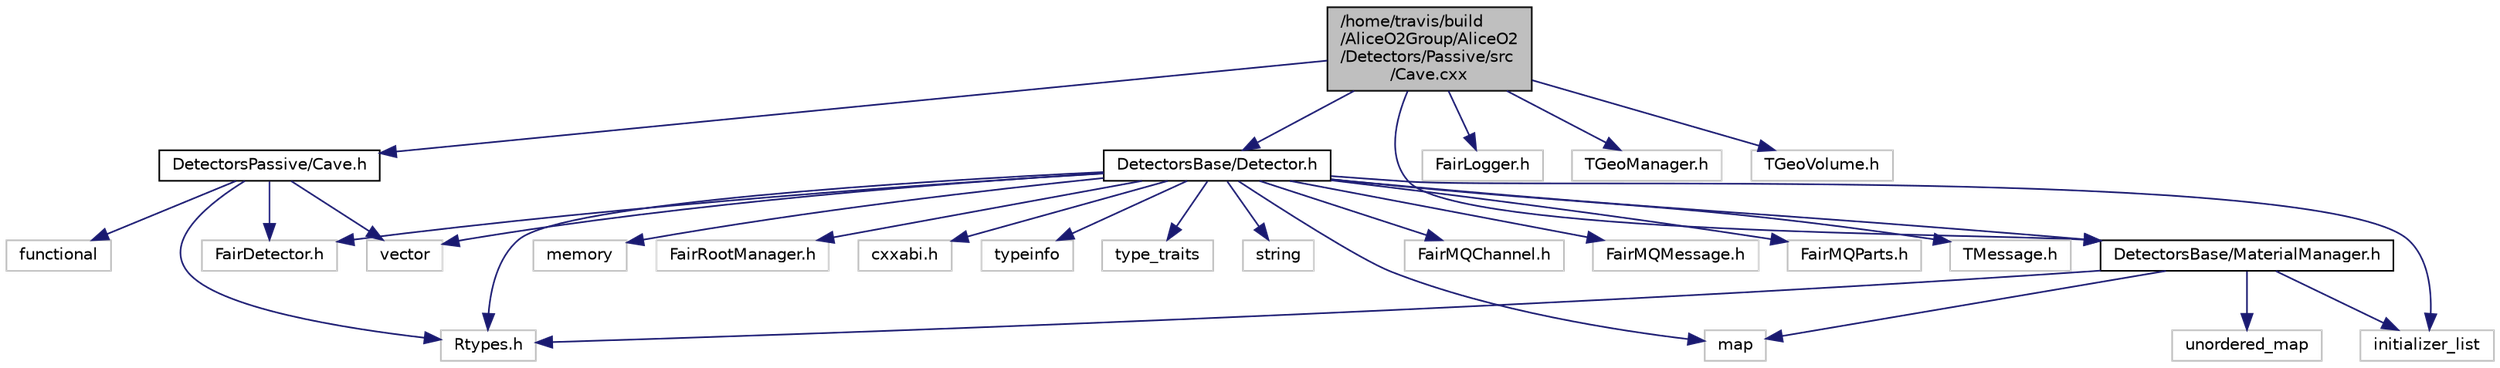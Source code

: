digraph "/home/travis/build/AliceO2Group/AliceO2/Detectors/Passive/src/Cave.cxx"
{
 // INTERACTIVE_SVG=YES
  bgcolor="transparent";
  edge [fontname="Helvetica",fontsize="10",labelfontname="Helvetica",labelfontsize="10"];
  node [fontname="Helvetica",fontsize="10",shape=record];
  Node1 [label="/home/travis/build\l/AliceO2Group/AliceO2\l/Detectors/Passive/src\l/Cave.cxx",height=0.2,width=0.4,color="black", fillcolor="grey75", style="filled" fontcolor="black"];
  Node1 -> Node2 [color="midnightblue",fontsize="10",style="solid",fontname="Helvetica"];
  Node2 [label="DetectorsBase/MaterialManager.h",height=0.2,width=0.4,color="black",URL="$d0/d9a/MaterialManager_8h.html"];
  Node2 -> Node3 [color="midnightblue",fontsize="10",style="solid",fontname="Helvetica"];
  Node3 [label="Rtypes.h",height=0.2,width=0.4,color="grey75"];
  Node2 -> Node4 [color="midnightblue",fontsize="10",style="solid",fontname="Helvetica"];
  Node4 [label="map",height=0.2,width=0.4,color="grey75"];
  Node2 -> Node5 [color="midnightblue",fontsize="10",style="solid",fontname="Helvetica"];
  Node5 [label="unordered_map",height=0.2,width=0.4,color="grey75"];
  Node2 -> Node6 [color="midnightblue",fontsize="10",style="solid",fontname="Helvetica"];
  Node6 [label="initializer_list",height=0.2,width=0.4,color="grey75"];
  Node1 -> Node7 [color="midnightblue",fontsize="10",style="solid",fontname="Helvetica"];
  Node7 [label="DetectorsBase/Detector.h",height=0.2,width=0.4,color="black",URL="$d1/d3a/Base_2include_2DetectorsBase_2Detector_8h.html"];
  Node7 -> Node4 [color="midnightblue",fontsize="10",style="solid",fontname="Helvetica"];
  Node7 -> Node8 [color="midnightblue",fontsize="10",style="solid",fontname="Helvetica"];
  Node8 [label="vector",height=0.2,width=0.4,color="grey75"];
  Node7 -> Node6 [color="midnightblue",fontsize="10",style="solid",fontname="Helvetica"];
  Node7 -> Node9 [color="midnightblue",fontsize="10",style="solid",fontname="Helvetica"];
  Node9 [label="memory",height=0.2,width=0.4,color="grey75"];
  Node7 -> Node10 [color="midnightblue",fontsize="10",style="solid",fontname="Helvetica"];
  Node10 [label="FairDetector.h",height=0.2,width=0.4,color="grey75"];
  Node7 -> Node11 [color="midnightblue",fontsize="10",style="solid",fontname="Helvetica"];
  Node11 [label="FairRootManager.h",height=0.2,width=0.4,color="grey75"];
  Node7 -> Node2 [color="midnightblue",fontsize="10",style="solid",fontname="Helvetica"];
  Node7 -> Node3 [color="midnightblue",fontsize="10",style="solid",fontname="Helvetica"];
  Node7 -> Node12 [color="midnightblue",fontsize="10",style="solid",fontname="Helvetica"];
  Node12 [label="cxxabi.h",height=0.2,width=0.4,color="grey75"];
  Node7 -> Node13 [color="midnightblue",fontsize="10",style="solid",fontname="Helvetica"];
  Node13 [label="typeinfo",height=0.2,width=0.4,color="grey75"];
  Node7 -> Node14 [color="midnightblue",fontsize="10",style="solid",fontname="Helvetica"];
  Node14 [label="type_traits",height=0.2,width=0.4,color="grey75"];
  Node7 -> Node15 [color="midnightblue",fontsize="10",style="solid",fontname="Helvetica"];
  Node15 [label="string",height=0.2,width=0.4,color="grey75"];
  Node7 -> Node16 [color="midnightblue",fontsize="10",style="solid",fontname="Helvetica"];
  Node16 [label="FairMQChannel.h",height=0.2,width=0.4,color="grey75"];
  Node7 -> Node17 [color="midnightblue",fontsize="10",style="solid",fontname="Helvetica"];
  Node17 [label="FairMQMessage.h",height=0.2,width=0.4,color="grey75"];
  Node7 -> Node18 [color="midnightblue",fontsize="10",style="solid",fontname="Helvetica"];
  Node18 [label="FairMQParts.h",height=0.2,width=0.4,color="grey75"];
  Node7 -> Node19 [color="midnightblue",fontsize="10",style="solid",fontname="Helvetica"];
  Node19 [label="TMessage.h",height=0.2,width=0.4,color="grey75"];
  Node1 -> Node20 [color="midnightblue",fontsize="10",style="solid",fontname="Helvetica"];
  Node20 [label="DetectorsPassive/Cave.h",height=0.2,width=0.4,color="black",URL="$d9/d6d/Cave_8h.html"];
  Node20 -> Node10 [color="midnightblue",fontsize="10",style="solid",fontname="Helvetica"];
  Node20 -> Node3 [color="midnightblue",fontsize="10",style="solid",fontname="Helvetica"];
  Node20 -> Node21 [color="midnightblue",fontsize="10",style="solid",fontname="Helvetica"];
  Node21 [label="functional",height=0.2,width=0.4,color="grey75"];
  Node20 -> Node8 [color="midnightblue",fontsize="10",style="solid",fontname="Helvetica"];
  Node1 -> Node22 [color="midnightblue",fontsize="10",style="solid",fontname="Helvetica"];
  Node22 [label="FairLogger.h",height=0.2,width=0.4,color="grey75"];
  Node1 -> Node23 [color="midnightblue",fontsize="10",style="solid",fontname="Helvetica"];
  Node23 [label="TGeoManager.h",height=0.2,width=0.4,color="grey75"];
  Node1 -> Node24 [color="midnightblue",fontsize="10",style="solid",fontname="Helvetica"];
  Node24 [label="TGeoVolume.h",height=0.2,width=0.4,color="grey75"];
}
